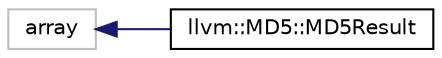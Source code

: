 digraph "Graphical Class Hierarchy"
{
 // LATEX_PDF_SIZE
  bgcolor="transparent";
  edge [fontname="Helvetica",fontsize="10",labelfontname="Helvetica",labelfontsize="10"];
  node [fontname="Helvetica",fontsize="10",shape=record];
  rankdir="LR";
  Node13327 [label="array",height=0.2,width=0.4,color="grey75",tooltip=" "];
  Node13327 -> Node0 [dir="back",color="midnightblue",fontsize="10",style="solid",fontname="Helvetica"];
  Node0 [label="llvm::MD5::MD5Result",height=0.2,width=0.4,color="black",URL="$structllvm_1_1MD5_1_1MD5Result.html",tooltip=" "];
}
